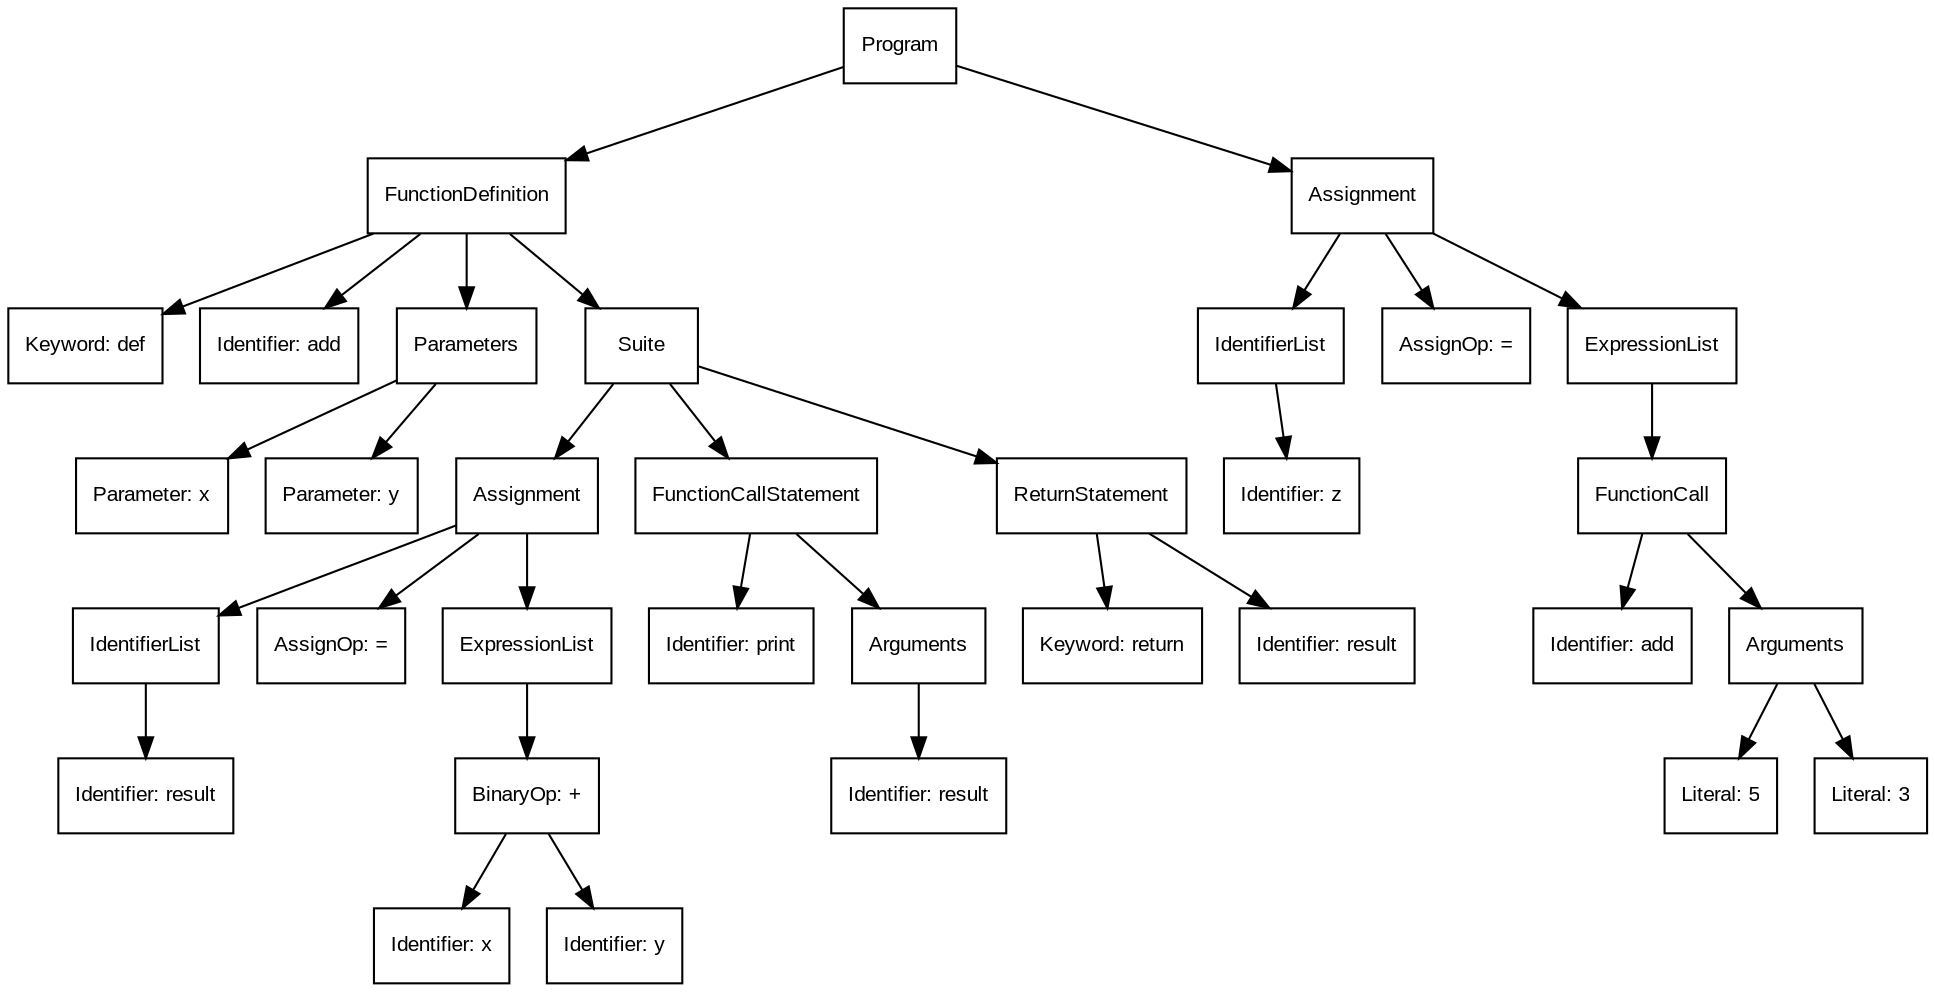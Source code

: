 digraph ParseTree {
  node [shape=box, fontname="Arial", fontsize=10];
  node0 [label="Program"];
  node1 [label="FunctionDefinition"];
  node2 [label="Keyword: def"];
  node1 -> node2;
  node3 [label="Identifier: add"];
  node1 -> node3;
  node4 [label="Parameters"];
  node5 [label="Parameter: x"];
  node4 -> node5;
  node6 [label="Parameter: y"];
  node4 -> node6;
  node1 -> node4;
  node7 [label="Suite"];
  node8 [label="Assignment"];
  node9 [label="IdentifierList"];
  node10 [label="Identifier: result"];
  node9 -> node10;
  node8 -> node9;
  node11 [label="AssignOp: ="];
  node8 -> node11;
  node12 [label="ExpressionList"];
  node13 [label="BinaryOp: +"];
  node14 [label="Identifier: x"];
  node13 -> node14;
  node15 [label="Identifier: y"];
  node13 -> node15;
  node12 -> node13;
  node8 -> node12;
  node7 -> node8;
  node16 [label="FunctionCallStatement"];
  node17 [label="Identifier: print"];
  node16 -> node17;
  node18 [label="Arguments"];
  node19 [label="Identifier: result"];
  node18 -> node19;
  node16 -> node18;
  node7 -> node16;
  node20 [label="ReturnStatement"];
  node21 [label="Keyword: return"];
  node20 -> node21;
  node22 [label="Identifier: result"];
  node20 -> node22;
  node7 -> node20;
  node1 -> node7;
  node0 -> node1;
  node23 [label="Assignment"];
  node24 [label="IdentifierList"];
  node25 [label="Identifier: z"];
  node24 -> node25;
  node23 -> node24;
  node26 [label="AssignOp: ="];
  node23 -> node26;
  node27 [label="ExpressionList"];
  node28 [label="FunctionCall"];
  node29 [label="Identifier: add"];
  node28 -> node29;
  node30 [label="Arguments"];
  node31 [label="Literal: 5"];
  node30 -> node31;
  node32 [label="Literal: 3"];
  node30 -> node32;
  node28 -> node30;
  node27 -> node28;
  node23 -> node27;
  node0 -> node23;
}
